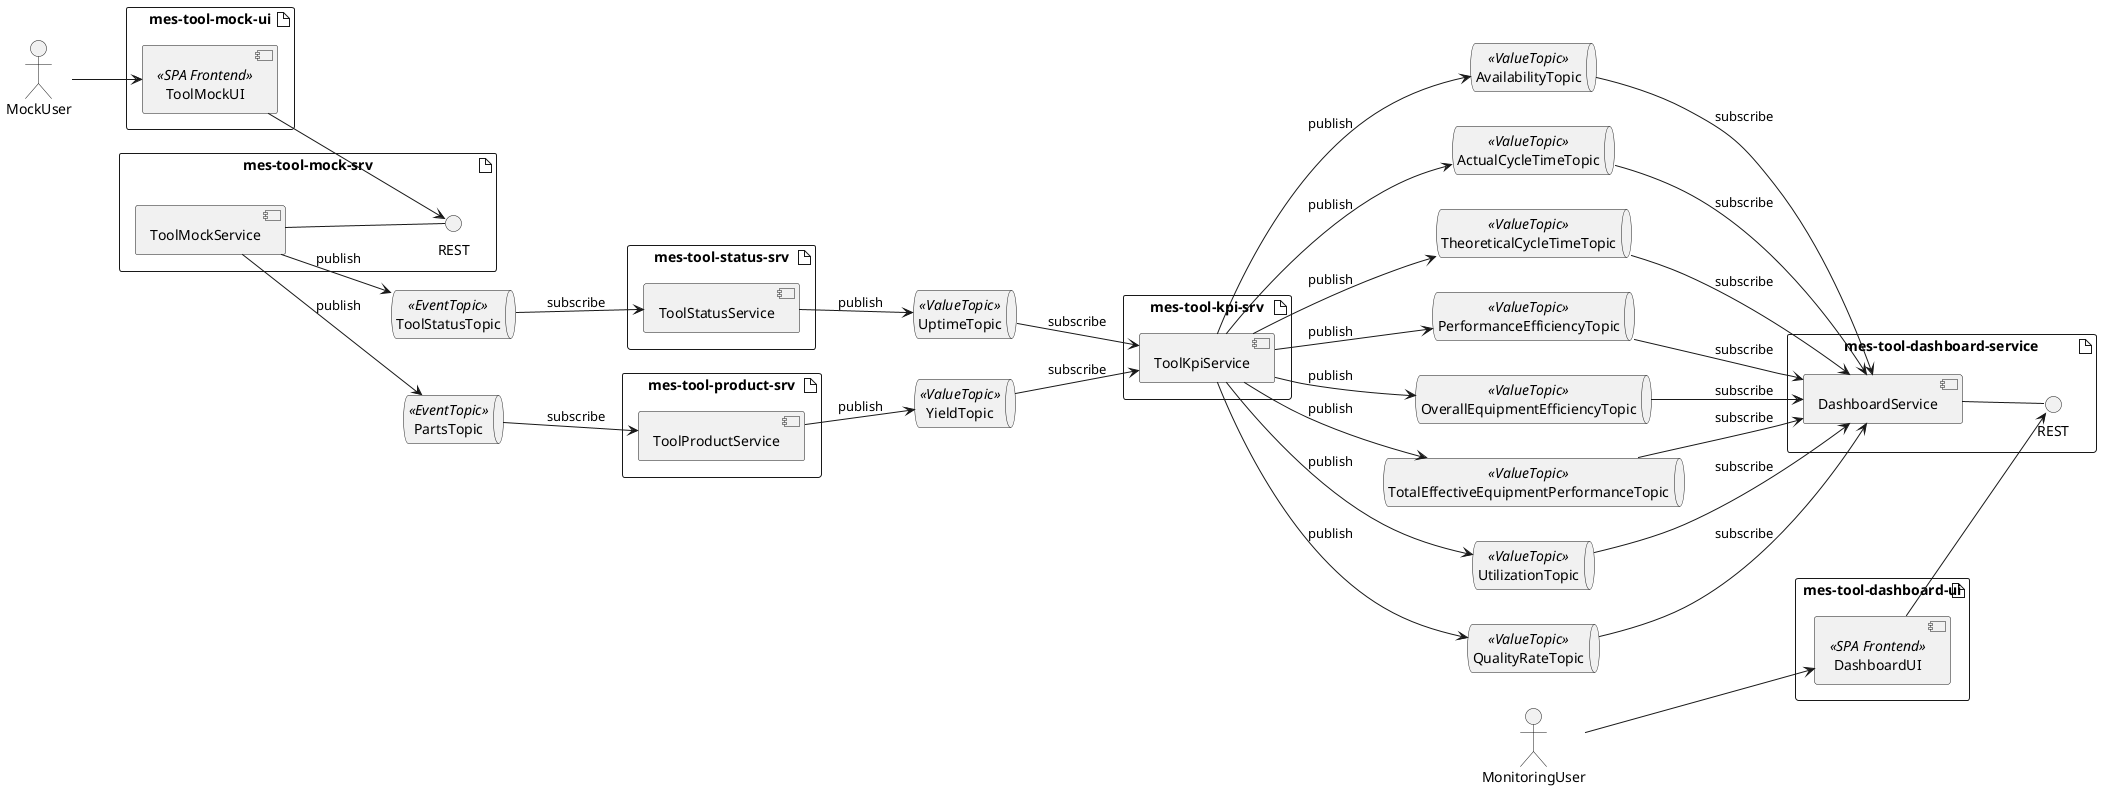 @startuml
left to right direction

artifact "mes-tool-mock-ui" {
    component ToolMockUI <<SPA Frontend>>

}

artifact "mes-tool-mock-srv" {
    component ToolMockService
    interface REST as rest2
    ToolMockService -- rest2
}

actor MockUser

queue ToolStatusTopic <<EventTopic>>
queue PartsTopic <<EventTopic>>
queue UptimeTopic <<ValueTopic>>
queue YieldTopic <<ValueTopic>>

artifact "mes-tool-status-srv" {
    component ToolStatusService
}

artifact "mes-tool-product-srv" {
    component ToolProductService
}

artifact "mes-tool-kpi-srv" {
    component ToolKpiService
}

artifact "mes-tool-dashboard-service" {
    component DashboardService

    interface REST as rest3
    DashboardService -- rest3
}

artifact "mes-tool-dashboard-ui" {
    component DashboardUI <<SPA Frontend>>
}

actor MonitoringUser

queue AvailabilityTopic <<ValueTopic>>
queue ActualCycleTimeTopic <<ValueTopic>>
queue TheoreticalCycleTimeTopic <<ValueTopic>>
queue PerformanceEfficiencyTopic <<ValueTopic>>
queue OverallEquipmentEfficiencyTopic <<ValueTopic>>
queue TotalEffectiveEquipmentPerformanceTopic <<ValueTopic>>
queue UtilizationTopic <<ValueTopic>>
queue QualityRateTopic <<ValueTopic>>

MockUser --> ToolMockUI
ToolMockUI --> rest2

ToolMockService --> ToolStatusTopic: publish
ToolMockService --> PartsTopic: publish

ToolProductService --> YieldTopic: publish
PartsTopic --> ToolProductService: subscribe

ToolStatusService --> UptimeTopic: publish
ToolStatusTopic --> ToolStatusService: subscribe

UptimeTopic --> ToolKpiService: subscribe
YieldTopic --> ToolKpiService: subscribe

ToolKpiService --> AvailabilityTopic: publish
ToolKpiService --> ActualCycleTimeTopic: publish
ToolKpiService --> TheoreticalCycleTimeTopic: publish
ToolKpiService --> PerformanceEfficiencyTopic: publish
ToolKpiService --> OverallEquipmentEfficiencyTopic: publish
ToolKpiService --> TotalEffectiveEquipmentPerformanceTopic: publish
ToolKpiService --> UtilizationTopic: publish
ToolKpiService --> QualityRateTopic: publish

AvailabilityTopic --> DashboardService: subscribe
ActualCycleTimeTopic --> DashboardService: subscribe
TheoreticalCycleTimeTopic --> DashboardService: subscribe
PerformanceEfficiencyTopic --> DashboardService: subscribe
OverallEquipmentEfficiencyTopic --> DashboardService: subscribe
TotalEffectiveEquipmentPerformanceTopic --> DashboardService: subscribe
UtilizationTopic --> DashboardService: subscribe
QualityRateTopic --> DashboardService: subscribe

DashboardUI --> rest3
MonitoringUser --> DashboardUI

@enduml
